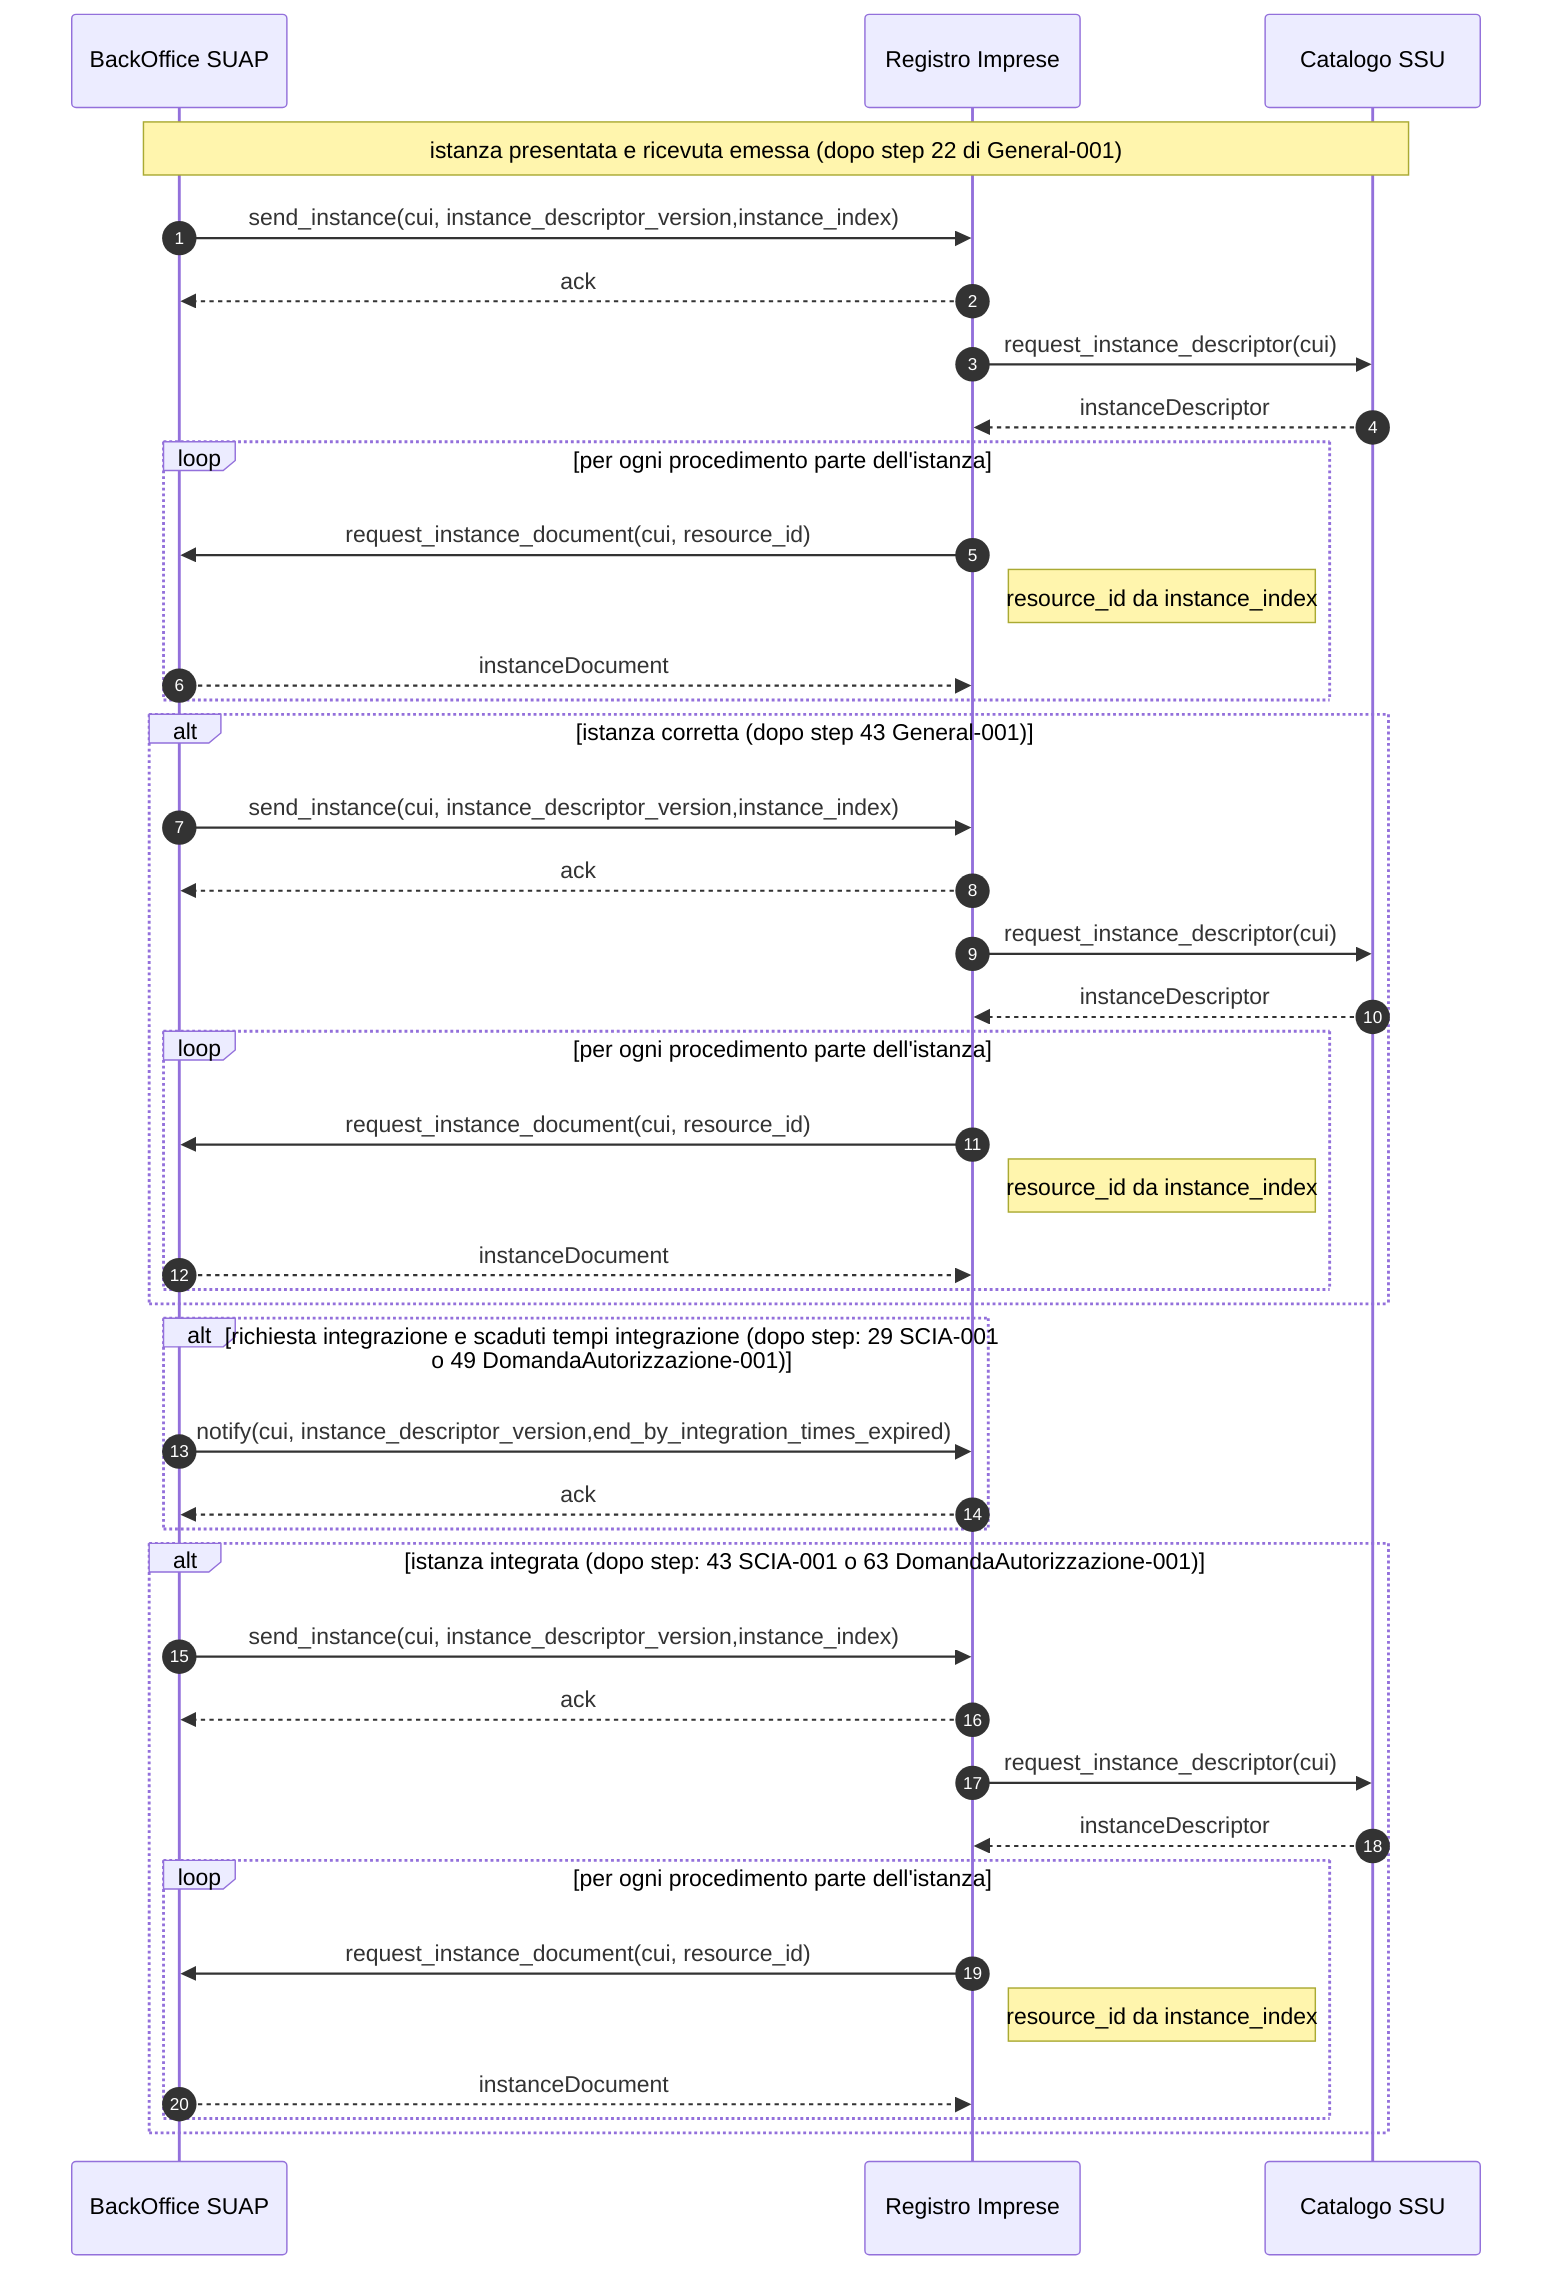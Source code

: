 sequenceDiagram
    autonumber
    
    participant B as BackOffice SUAP  
    participant RI as Registro Imprese   
    participant C as Catalogo SSU  

   
   
    Note over B,C: istanza presentata e ricevuta emessa (dopo step 22 di General-001)
    

    B ->> RI: send_instance(cui, instance_descriptor_version,instance_index)
    RI -->> B: ack
    
    RI ->> C: request_instance_descriptor(cui)
	C -->> RI: instanceDescriptor
    
    loop per ogni procedimento parte dell'istanza
        RI ->> B:  request_instance_document(cui, resource_id)
        note right of RI: resource_id da instance_index
        B -->> RI: instanceDocument
    end
    

    alt istanza corretta (dopo step 43 General-001)

        B ->> RI: send_instance(cui, instance_descriptor_version,instance_index)
        RI -->> B: ack
    
        RI ->> C: request_instance_descriptor(cui)
        C -->> RI: instanceDescriptor
        
        loop per ogni procedimento parte dell'istanza
            RI ->> B:  request_instance_document(cui, resource_id)
            note right of RI: resource_id da instance_index
            B -->> RI: instanceDocument
        end



    end

    alt richiesta integrazione e scaduti tempi integrazione (dopo step: 29 SCIA-001 o 49 DomandaAutorizzazione-001)
        B ->> RI: notify(cui, instance_descriptor_version,end_by_integration_times_expired)
        RI -->> B: ack
    end

    alt istanza integrata (dopo step: 43 SCIA-001 o 63 DomandaAutorizzazione-001)

        B ->> RI: send_instance(cui, instance_descriptor_version,instance_index)
        RI -->> B: ack
    
        RI ->> C: request_instance_descriptor(cui)
        C -->> RI: instanceDescriptor
        
        loop per ogni procedimento parte dell'istanza
            RI ->> B:  request_instance_document(cui, resource_id)
            note right of RI: resource_id da instance_index
            B -->> RI: instanceDocument
        end


    end